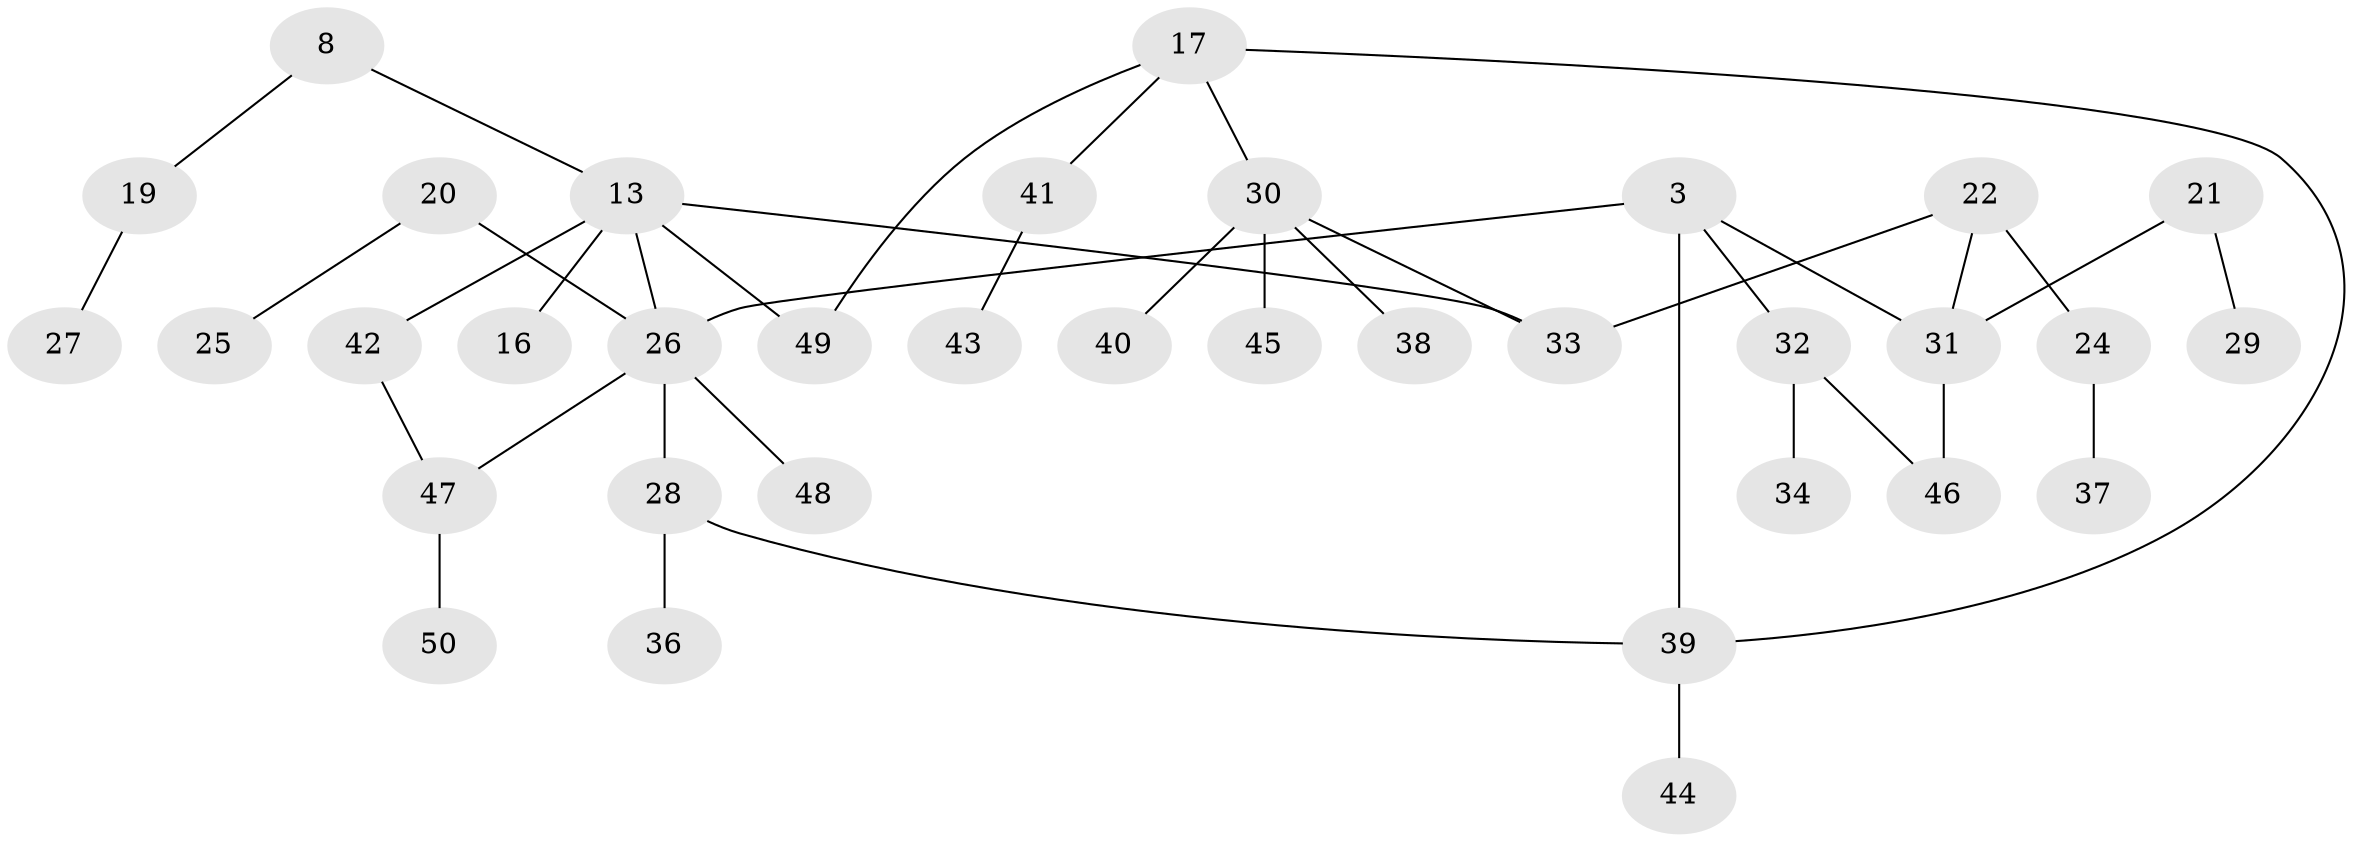 // original degree distribution, {4: 0.06, 3: 0.32, 5: 0.06, 2: 0.3, 1: 0.26}
// Generated by graph-tools (version 1.1) at 2025/44/03/04/25 21:44:44]
// undirected, 35 vertices, 40 edges
graph export_dot {
graph [start="1"]
  node [color=gray90,style=filled];
  3 [super="+1"];
  8;
  13 [super="+7+6"];
  16;
  17 [super="+5"];
  19;
  20;
  21;
  22;
  24 [super="+23"];
  25;
  26 [super="+18"];
  27;
  28;
  29;
  30;
  31 [super="+9+15"];
  32;
  33;
  34;
  36;
  37;
  38;
  39 [super="+2+35"];
  40;
  41;
  42;
  43;
  44;
  45;
  46;
  47;
  48;
  49;
  50;
  3 -- 32;
  3 -- 39 [weight=2];
  3 -- 31;
  3 -- 26;
  8 -- 19;
  8 -- 13;
  13 -- 16 [weight=2];
  13 -- 26 [weight=2];
  13 -- 42;
  13 -- 49;
  13 -- 33;
  17 -- 30;
  17 -- 41;
  17 -- 39;
  17 -- 49;
  19 -- 27;
  20 -- 25;
  20 -- 26;
  21 -- 29;
  21 -- 31;
  22 -- 24 [weight=2];
  22 -- 33;
  22 -- 31;
  24 -- 37;
  26 -- 48;
  26 -- 28;
  26 -- 47;
  28 -- 36;
  28 -- 39;
  30 -- 38;
  30 -- 40;
  30 -- 45;
  30 -- 33;
  31 -- 46;
  32 -- 34;
  32 -- 46;
  39 -- 44;
  41 -- 43;
  42 -- 47;
  47 -- 50;
}
